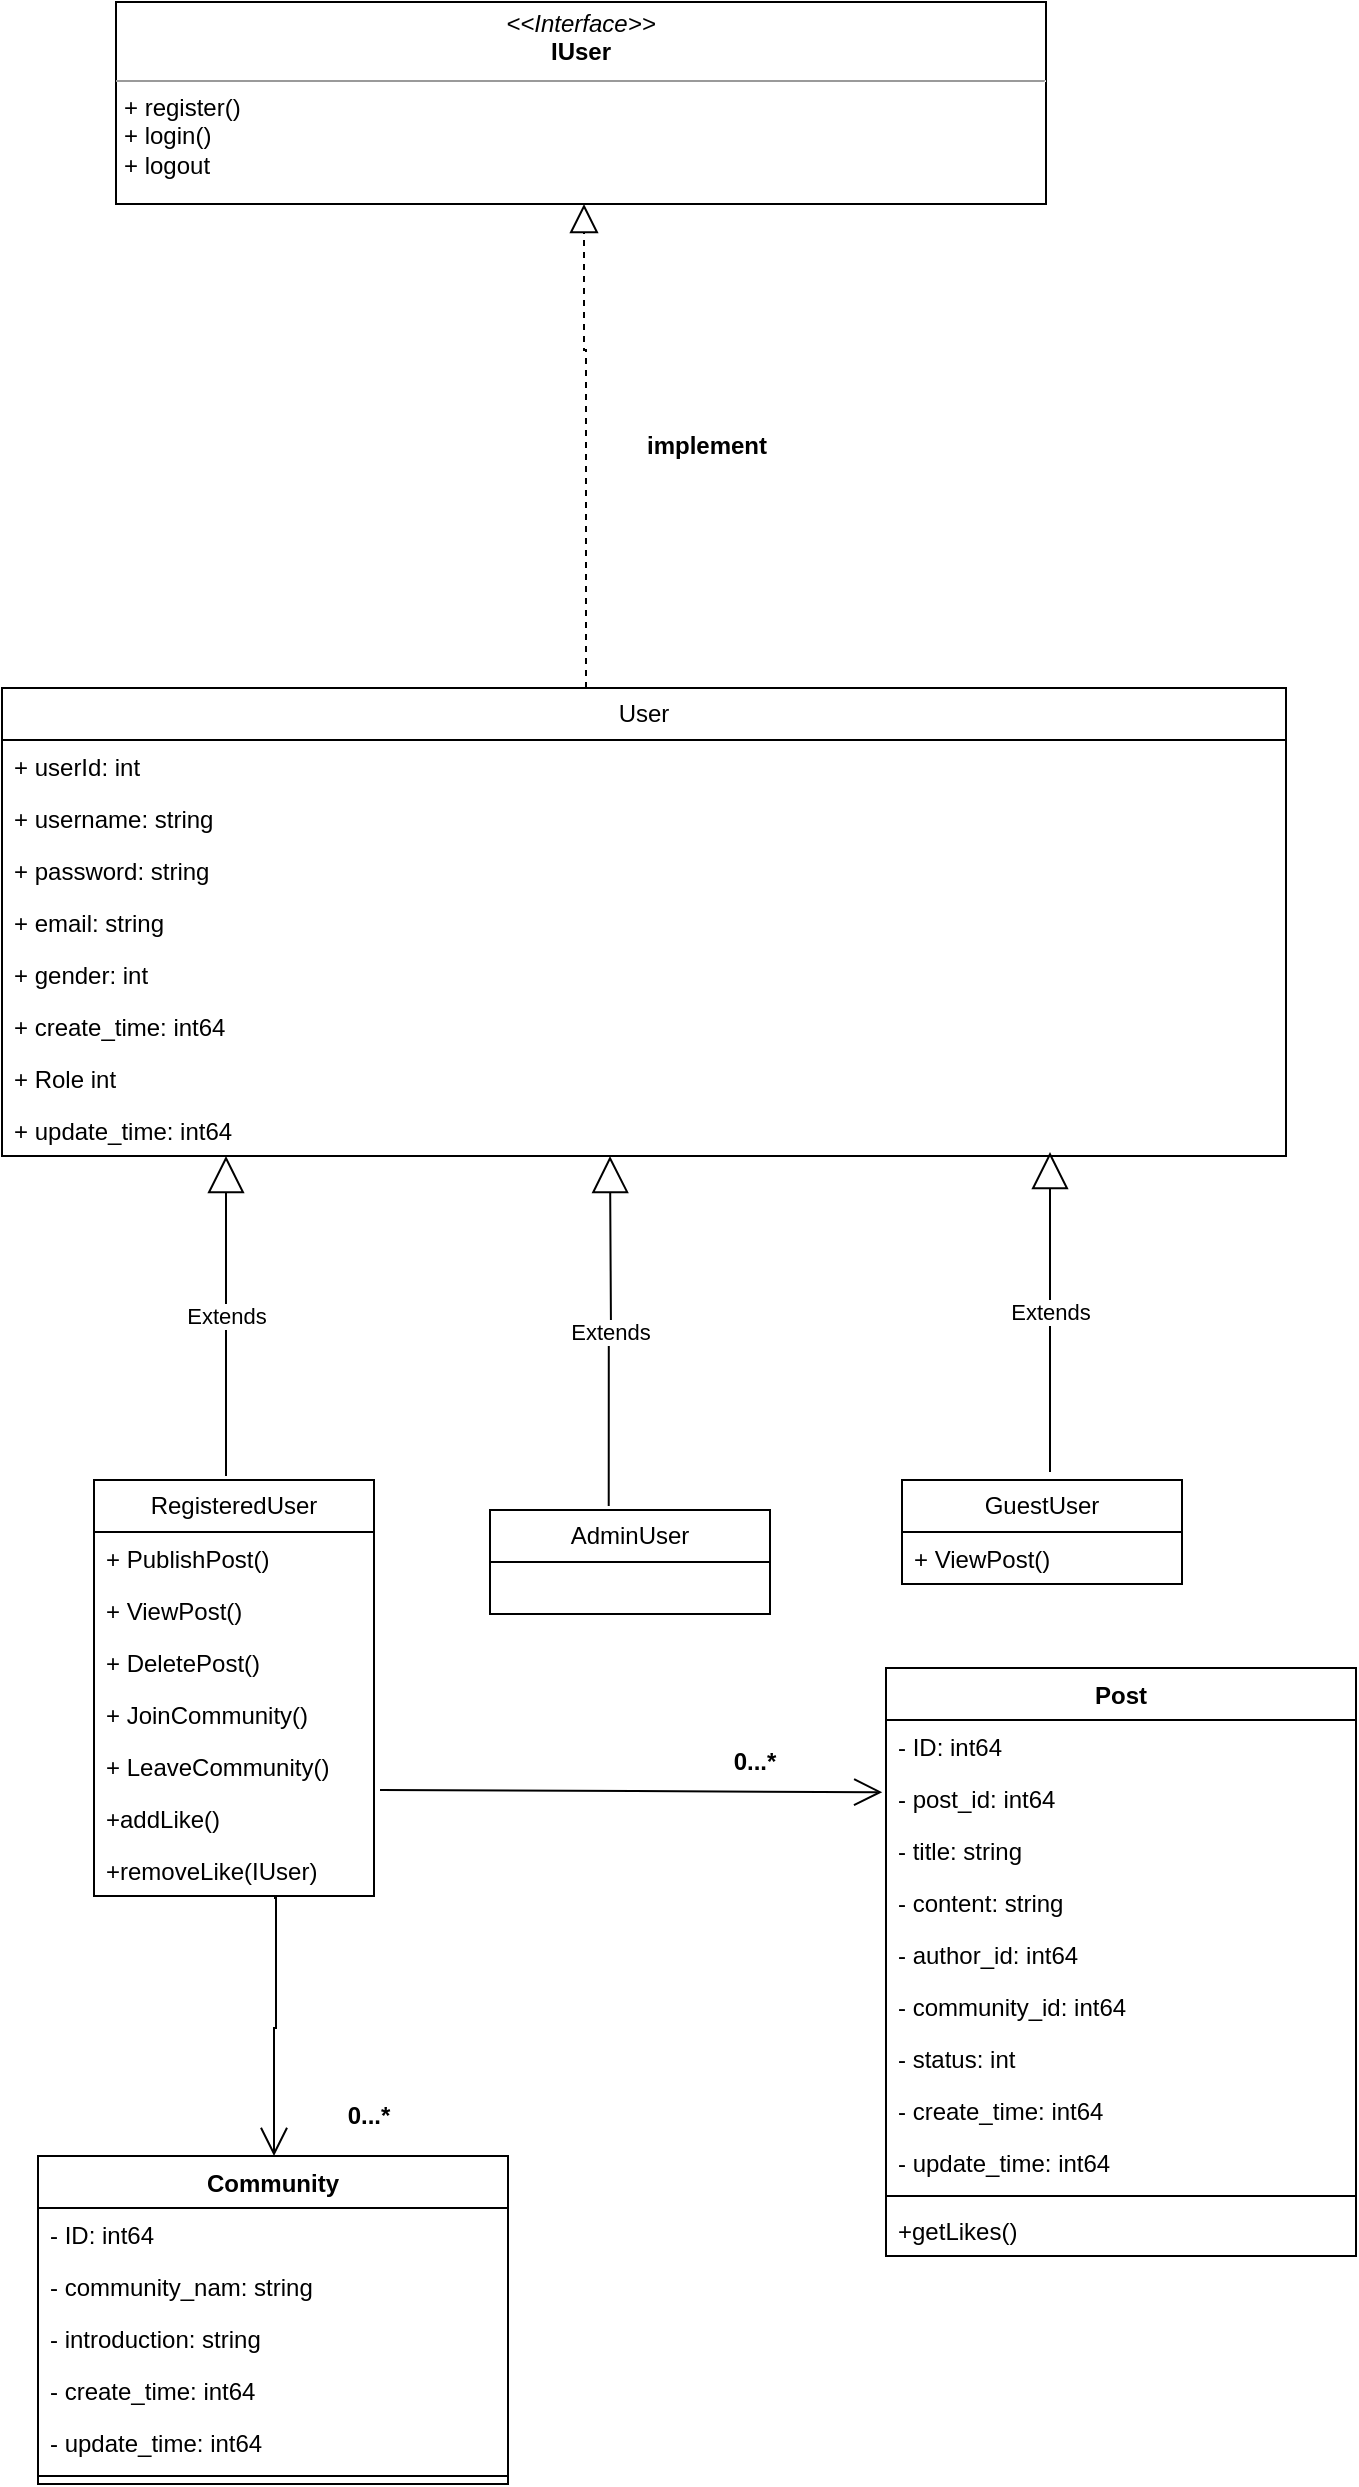 <mxfile version="22.1.8" type="github">
  <diagram name="第 1 页" id="l2h5RdTjPwFaGFu6QY_Q">
    <mxGraphModel dx="2807" dy="2298" grid="0" gridSize="10" guides="1" tooltips="1" connect="1" arrows="1" fold="1" page="0" pageScale="1" pageWidth="827" pageHeight="1169" math="0" shadow="0">
      <root>
        <mxCell id="0" />
        <mxCell id="1" parent="0" />
        <mxCell id="Rwh71tuua4qRM5UcR0Sb-6" value=" RegisteredUser " style="swimlane;fontStyle=0;childLayout=stackLayout;horizontal=1;startSize=26;fillColor=none;horizontalStack=0;resizeParent=1;resizeParentMax=0;resizeLast=0;collapsible=1;marginBottom=0;whiteSpace=wrap;html=1;" vertex="1" parent="1">
          <mxGeometry x="-55" y="114" width="140" height="208" as="geometry" />
        </mxCell>
        <mxCell id="Rwh71tuua4qRM5UcR0Sb-54" value="+ PublishPost()" style="text;strokeColor=none;fillColor=none;align=left;verticalAlign=top;spacingLeft=4;spacingRight=4;overflow=hidden;rotatable=0;points=[[0,0.5],[1,0.5]];portConstraint=eastwest;whiteSpace=wrap;html=1;" vertex="1" parent="Rwh71tuua4qRM5UcR0Sb-6">
          <mxGeometry y="26" width="140" height="26" as="geometry" />
        </mxCell>
        <mxCell id="Rwh71tuua4qRM5UcR0Sb-74" value="+ ViewPost()" style="text;strokeColor=none;fillColor=none;align=left;verticalAlign=top;spacingLeft=4;spacingRight=4;overflow=hidden;rotatable=0;points=[[0,0.5],[1,0.5]];portConstraint=eastwest;whiteSpace=wrap;html=1;" vertex="1" parent="Rwh71tuua4qRM5UcR0Sb-6">
          <mxGeometry y="52" width="140" height="26" as="geometry" />
        </mxCell>
        <mxCell id="Rwh71tuua4qRM5UcR0Sb-73" value="+ DeletePost()" style="text;strokeColor=none;fillColor=none;align=left;verticalAlign=top;spacingLeft=4;spacingRight=4;overflow=hidden;rotatable=0;points=[[0,0.5],[1,0.5]];portConstraint=eastwest;whiteSpace=wrap;html=1;" vertex="1" parent="Rwh71tuua4qRM5UcR0Sb-6">
          <mxGeometry y="78" width="140" height="26" as="geometry" />
        </mxCell>
        <mxCell id="Rwh71tuua4qRM5UcR0Sb-50" value="+ JoinCommunity()" style="text;strokeColor=none;fillColor=none;align=left;verticalAlign=top;spacingLeft=4;spacingRight=4;overflow=hidden;rotatable=0;points=[[0,0.5],[1,0.5]];portConstraint=eastwest;whiteSpace=wrap;html=1;" vertex="1" parent="Rwh71tuua4qRM5UcR0Sb-6">
          <mxGeometry y="104" width="140" height="26" as="geometry" />
        </mxCell>
        <mxCell id="Rwh71tuua4qRM5UcR0Sb-75" value="+ LeaveCommunity()" style="text;strokeColor=none;fillColor=none;align=left;verticalAlign=top;spacingLeft=4;spacingRight=4;overflow=hidden;rotatable=0;points=[[0,0.5],[1,0.5]];portConstraint=eastwest;whiteSpace=wrap;html=1;" vertex="1" parent="Rwh71tuua4qRM5UcR0Sb-6">
          <mxGeometry y="130" width="140" height="26" as="geometry" />
        </mxCell>
        <mxCell id="Rwh71tuua4qRM5UcR0Sb-71" value="+addLike()" style="text;strokeColor=none;fillColor=none;align=left;verticalAlign=top;spacingLeft=4;spacingRight=4;overflow=hidden;rotatable=0;points=[[0,0.5],[1,0.5]];portConstraint=eastwest;whiteSpace=wrap;html=1;" vertex="1" parent="Rwh71tuua4qRM5UcR0Sb-6">
          <mxGeometry y="156" width="140" height="26" as="geometry" />
        </mxCell>
        <mxCell id="Rwh71tuua4qRM5UcR0Sb-70" value="+removeLike(IUser)" style="text;strokeColor=none;fillColor=none;align=left;verticalAlign=top;spacingLeft=4;spacingRight=4;overflow=hidden;rotatable=0;points=[[0,0.5],[1,0.5]];portConstraint=eastwest;whiteSpace=wrap;html=1;" vertex="1" parent="Rwh71tuua4qRM5UcR0Sb-6">
          <mxGeometry y="182" width="140" height="26" as="geometry" />
        </mxCell>
        <mxCell id="Rwh71tuua4qRM5UcR0Sb-10" value="AdminUser      " style="swimlane;fontStyle=0;childLayout=stackLayout;horizontal=1;startSize=26;fillColor=none;horizontalStack=0;resizeParent=1;resizeParentMax=0;resizeLast=0;collapsible=1;marginBottom=0;whiteSpace=wrap;html=1;" vertex="1" parent="1">
          <mxGeometry x="143" y="129" width="140" height="52" as="geometry" />
        </mxCell>
        <mxCell id="Rwh71tuua4qRM5UcR0Sb-14" value="&lt;p style=&quot;margin:0px;margin-top:4px;text-align:center;&quot;&gt;&lt;i&gt;&amp;lt;&amp;lt;Interface&amp;gt;&amp;gt;&lt;/i&gt;&lt;br&gt;&lt;b&gt;IUser&lt;/b&gt;&lt;/p&gt;&lt;hr size=&quot;1&quot;&gt;&lt;p style=&quot;margin:0px;margin-left:4px;&quot;&gt;+&amp;nbsp;register()&lt;br&gt;+ login()&lt;/p&gt;&lt;p style=&quot;margin:0px;margin-left:4px;&quot;&gt;+ logout&lt;br&gt;&lt;/p&gt;" style="verticalAlign=top;align=left;overflow=fill;fontSize=12;fontFamily=Helvetica;html=1;whiteSpace=wrap;" vertex="1" parent="1">
          <mxGeometry x="-44" y="-625" width="465" height="101" as="geometry" />
        </mxCell>
        <mxCell id="Rwh71tuua4qRM5UcR0Sb-23" value="Community   " style="swimlane;fontStyle=1;align=center;verticalAlign=top;childLayout=stackLayout;horizontal=1;startSize=26;horizontalStack=0;resizeParent=1;resizeParentMax=0;resizeLast=0;collapsible=1;marginBottom=0;whiteSpace=wrap;html=1;" vertex="1" parent="1">
          <mxGeometry x="-83" y="452" width="235" height="164" as="geometry" />
        </mxCell>
        <mxCell id="Rwh71tuua4qRM5UcR0Sb-24" value="- ID: int64" style="text;strokeColor=none;fillColor=none;align=left;verticalAlign=top;spacingLeft=4;spacingRight=4;overflow=hidden;rotatable=0;points=[[0,0.5],[1,0.5]];portConstraint=eastwest;whiteSpace=wrap;html=1;" vertex="1" parent="Rwh71tuua4qRM5UcR0Sb-23">
          <mxGeometry y="26" width="235" height="26" as="geometry" />
        </mxCell>
        <mxCell id="Rwh71tuua4qRM5UcR0Sb-28" value="-&amp;nbsp;community_nam&lt;span style=&quot;background-color: initial;&quot;&gt;: string&lt;/span&gt;" style="text;strokeColor=none;fillColor=none;align=left;verticalAlign=top;spacingLeft=4;spacingRight=4;overflow=hidden;rotatable=0;points=[[0,0.5],[1,0.5]];portConstraint=eastwest;whiteSpace=wrap;html=1;" vertex="1" parent="Rwh71tuua4qRM5UcR0Sb-23">
          <mxGeometry y="52" width="235" height="26" as="geometry" />
        </mxCell>
        <mxCell id="Rwh71tuua4qRM5UcR0Sb-29" value="-&amp;nbsp;introduction&lt;span style=&quot;background-color: initial;&quot;&gt;: string&lt;/span&gt;" style="text;strokeColor=none;fillColor=none;align=left;verticalAlign=top;spacingLeft=4;spacingRight=4;overflow=hidden;rotatable=0;points=[[0,0.5],[1,0.5]];portConstraint=eastwest;whiteSpace=wrap;html=1;" vertex="1" parent="Rwh71tuua4qRM5UcR0Sb-23">
          <mxGeometry y="78" width="235" height="26" as="geometry" />
        </mxCell>
        <mxCell id="Rwh71tuua4qRM5UcR0Sb-30" value="-&amp;nbsp;create_time&lt;span style=&quot;background-color: initial;&quot;&gt;: int64&lt;/span&gt;" style="text;strokeColor=none;fillColor=none;align=left;verticalAlign=top;spacingLeft=4;spacingRight=4;overflow=hidden;rotatable=0;points=[[0,0.5],[1,0.5]];portConstraint=eastwest;whiteSpace=wrap;html=1;" vertex="1" parent="Rwh71tuua4qRM5UcR0Sb-23">
          <mxGeometry y="104" width="235" height="26" as="geometry" />
        </mxCell>
        <mxCell id="Rwh71tuua4qRM5UcR0Sb-32" value="-&amp;nbsp;update_time&lt;span style=&quot;background-color: initial;&quot;&gt;:&amp;nbsp;&lt;/span&gt;int64" style="text;strokeColor=none;fillColor=none;align=left;verticalAlign=top;spacingLeft=4;spacingRight=4;overflow=hidden;rotatable=0;points=[[0,0.5],[1,0.5]];portConstraint=eastwest;whiteSpace=wrap;html=1;" vertex="1" parent="Rwh71tuua4qRM5UcR0Sb-23">
          <mxGeometry y="130" width="235" height="26" as="geometry" />
        </mxCell>
        <mxCell id="Rwh71tuua4qRM5UcR0Sb-25" value="" style="line;strokeWidth=1;fillColor=none;align=left;verticalAlign=middle;spacingTop=-1;spacingLeft=3;spacingRight=3;rotatable=0;labelPosition=right;points=[];portConstraint=eastwest;strokeColor=inherit;" vertex="1" parent="Rwh71tuua4qRM5UcR0Sb-23">
          <mxGeometry y="156" width="235" height="8" as="geometry" />
        </mxCell>
        <mxCell id="Rwh71tuua4qRM5UcR0Sb-37" value="Post        " style="swimlane;fontStyle=1;align=center;verticalAlign=top;childLayout=stackLayout;horizontal=1;startSize=26;horizontalStack=0;resizeParent=1;resizeParentMax=0;resizeLast=0;collapsible=1;marginBottom=0;whiteSpace=wrap;html=1;" vertex="1" parent="1">
          <mxGeometry x="341" y="208" width="235" height="294" as="geometry" />
        </mxCell>
        <mxCell id="Rwh71tuua4qRM5UcR0Sb-38" value="- ID: int64" style="text;strokeColor=none;fillColor=none;align=left;verticalAlign=top;spacingLeft=4;spacingRight=4;overflow=hidden;rotatable=0;points=[[0,0.5],[1,0.5]];portConstraint=eastwest;whiteSpace=wrap;html=1;" vertex="1" parent="Rwh71tuua4qRM5UcR0Sb-37">
          <mxGeometry y="26" width="235" height="26" as="geometry" />
        </mxCell>
        <mxCell id="Rwh71tuua4qRM5UcR0Sb-39" value="-&amp;nbsp;post_id&lt;span style=&quot;background-color: initial;&quot;&gt;: int64&lt;/span&gt;" style="text;strokeColor=none;fillColor=none;align=left;verticalAlign=top;spacingLeft=4;spacingRight=4;overflow=hidden;rotatable=0;points=[[0,0.5],[1,0.5]];portConstraint=eastwest;whiteSpace=wrap;html=1;" vertex="1" parent="Rwh71tuua4qRM5UcR0Sb-37">
          <mxGeometry y="52" width="235" height="26" as="geometry" />
        </mxCell>
        <mxCell id="Rwh71tuua4qRM5UcR0Sb-40" value="-&amp;nbsp;title&lt;span style=&quot;background-color: initial;&quot;&gt;: string&lt;/span&gt;" style="text;strokeColor=none;fillColor=none;align=left;verticalAlign=top;spacingLeft=4;spacingRight=4;overflow=hidden;rotatable=0;points=[[0,0.5],[1,0.5]];portConstraint=eastwest;whiteSpace=wrap;html=1;" vertex="1" parent="Rwh71tuua4qRM5UcR0Sb-37">
          <mxGeometry y="78" width="235" height="26" as="geometry" />
        </mxCell>
        <mxCell id="Rwh71tuua4qRM5UcR0Sb-41" value="-&amp;nbsp;content&lt;span style=&quot;background-color: initial;&quot;&gt;: string&lt;/span&gt;" style="text;strokeColor=none;fillColor=none;align=left;verticalAlign=top;spacingLeft=4;spacingRight=4;overflow=hidden;rotatable=0;points=[[0,0.5],[1,0.5]];portConstraint=eastwest;whiteSpace=wrap;html=1;" vertex="1" parent="Rwh71tuua4qRM5UcR0Sb-37">
          <mxGeometry y="104" width="235" height="26" as="geometry" />
        </mxCell>
        <mxCell id="Rwh71tuua4qRM5UcR0Sb-42" value="-&amp;nbsp;author_id&lt;span style=&quot;background-color: initial;&quot;&gt;:&amp;nbsp;&lt;/span&gt;&lt;span style=&quot;background-color: initial;&quot;&gt;int64&lt;/span&gt;" style="text;strokeColor=none;fillColor=none;align=left;verticalAlign=top;spacingLeft=4;spacingRight=4;overflow=hidden;rotatable=0;points=[[0,0.5],[1,0.5]];portConstraint=eastwest;whiteSpace=wrap;html=1;" vertex="1" parent="Rwh71tuua4qRM5UcR0Sb-37">
          <mxGeometry y="130" width="235" height="26" as="geometry" />
        </mxCell>
        <mxCell id="Rwh71tuua4qRM5UcR0Sb-46" value="-&amp;nbsp;community_id&lt;span style=&quot;background-color: initial;&quot;&gt;:&amp;nbsp;&lt;/span&gt;int64" style="text;strokeColor=none;fillColor=none;align=left;verticalAlign=top;spacingLeft=4;spacingRight=4;overflow=hidden;rotatable=0;points=[[0,0.5],[1,0.5]];portConstraint=eastwest;whiteSpace=wrap;html=1;" vertex="1" parent="Rwh71tuua4qRM5UcR0Sb-37">
          <mxGeometry y="156" width="235" height="26" as="geometry" />
        </mxCell>
        <mxCell id="Rwh71tuua4qRM5UcR0Sb-47" value="-&amp;nbsp;status&lt;span style=&quot;background-color: initial;&quot;&gt;: int&lt;/span&gt;" style="text;strokeColor=none;fillColor=none;align=left;verticalAlign=top;spacingLeft=4;spacingRight=4;overflow=hidden;rotatable=0;points=[[0,0.5],[1,0.5]];portConstraint=eastwest;whiteSpace=wrap;html=1;" vertex="1" parent="Rwh71tuua4qRM5UcR0Sb-37">
          <mxGeometry y="182" width="235" height="26" as="geometry" />
        </mxCell>
        <mxCell id="Rwh71tuua4qRM5UcR0Sb-48" value="-&amp;nbsp;create_time&lt;span style=&quot;background-color: initial;&quot;&gt;: int64&lt;/span&gt;" style="text;strokeColor=none;fillColor=none;align=left;verticalAlign=top;spacingLeft=4;spacingRight=4;overflow=hidden;rotatable=0;points=[[0,0.5],[1,0.5]];portConstraint=eastwest;whiteSpace=wrap;html=1;" vertex="1" parent="Rwh71tuua4qRM5UcR0Sb-37">
          <mxGeometry y="208" width="235" height="26" as="geometry" />
        </mxCell>
        <mxCell id="Rwh71tuua4qRM5UcR0Sb-49" value="-&amp;nbsp;update_time&lt;span style=&quot;background-color: initial;&quot;&gt;:&amp;nbsp;&lt;/span&gt;int64" style="text;strokeColor=none;fillColor=none;align=left;verticalAlign=top;spacingLeft=4;spacingRight=4;overflow=hidden;rotatable=0;points=[[0,0.5],[1,0.5]];portConstraint=eastwest;whiteSpace=wrap;html=1;" vertex="1" parent="Rwh71tuua4qRM5UcR0Sb-37">
          <mxGeometry y="234" width="235" height="26" as="geometry" />
        </mxCell>
        <mxCell id="Rwh71tuua4qRM5UcR0Sb-43" value="" style="line;strokeWidth=1;fillColor=none;align=left;verticalAlign=middle;spacingTop=-1;spacingLeft=3;spacingRight=3;rotatable=0;labelPosition=right;points=[];portConstraint=eastwest;strokeColor=inherit;" vertex="1" parent="Rwh71tuua4qRM5UcR0Sb-37">
          <mxGeometry y="260" width="235" height="8" as="geometry" />
        </mxCell>
        <mxCell id="Rwh71tuua4qRM5UcR0Sb-53" value="+getLikes() " style="text;strokeColor=none;fillColor=none;align=left;verticalAlign=top;spacingLeft=4;spacingRight=4;overflow=hidden;rotatable=0;points=[[0,0.5],[1,0.5]];portConstraint=eastwest;whiteSpace=wrap;html=1;" vertex="1" parent="Rwh71tuua4qRM5UcR0Sb-37">
          <mxGeometry y="268" width="235" height="26" as="geometry" />
        </mxCell>
        <mxCell id="Rwh71tuua4qRM5UcR0Sb-58" value="GuestUser" style="swimlane;fontStyle=0;childLayout=stackLayout;horizontal=1;startSize=26;fillColor=none;horizontalStack=0;resizeParent=1;resizeParentMax=0;resizeLast=0;collapsible=1;marginBottom=0;whiteSpace=wrap;html=1;" vertex="1" parent="1">
          <mxGeometry x="349" y="114" width="140" height="52" as="geometry" />
        </mxCell>
        <mxCell id="Rwh71tuua4qRM5UcR0Sb-72" value="+ ViewPost()" style="text;strokeColor=none;fillColor=none;align=left;verticalAlign=top;spacingLeft=4;spacingRight=4;overflow=hidden;rotatable=0;points=[[0,0.5],[1,0.5]];portConstraint=eastwest;whiteSpace=wrap;html=1;" vertex="1" parent="Rwh71tuua4qRM5UcR0Sb-58">
          <mxGeometry y="26" width="140" height="26" as="geometry" />
        </mxCell>
        <mxCell id="Rwh71tuua4qRM5UcR0Sb-68" value="Extends" style="endArrow=block;endSize=16;endFill=0;html=1;rounded=0;edgeStyle=orthogonalEdgeStyle;exitX=0.424;exitY=-0.039;exitDx=0;exitDy=0;exitPerimeter=0;entryX=0.072;entryY=0.996;entryDx=0;entryDy=0;entryPerimeter=0;" edge="1" parent="1" source="Rwh71tuua4qRM5UcR0Sb-10">
          <mxGeometry width="160" relative="1" as="geometry">
            <mxPoint x="202" y="39" as="sourcePoint" />
            <mxPoint x="203" y="-48" as="targetPoint" />
          </mxGeometry>
        </mxCell>
        <mxCell id="Rwh71tuua4qRM5UcR0Sb-80" value="" style="endArrow=open;endFill=1;endSize=12;html=1;rounded=0;edgeStyle=orthogonalEdgeStyle;" edge="1" parent="1" target="Rwh71tuua4qRM5UcR0Sb-23">
          <mxGeometry width="160" relative="1" as="geometry">
            <mxPoint x="35" y="323" as="sourcePoint" />
            <mxPoint x="204" y="277" as="targetPoint" />
            <Array as="points">
              <mxPoint x="36" y="323" />
              <mxPoint x="36" y="388" />
              <mxPoint x="35" y="388" />
            </Array>
          </mxGeometry>
        </mxCell>
        <mxCell id="Rwh71tuua4qRM5UcR0Sb-82" value="0...*" style="text;align=center;fontStyle=1;verticalAlign=middle;spacingLeft=3;spacingRight=3;strokeColor=none;rotatable=0;points=[[0,0.5],[1,0.5]];portConstraint=eastwest;html=1;" vertex="1" parent="1">
          <mxGeometry x="42" y="419" width="80" height="26" as="geometry" />
        </mxCell>
        <mxCell id="Rwh71tuua4qRM5UcR0Sb-83" value="" style="endArrow=open;endFill=1;endSize=12;html=1;rounded=0;edgeStyle=orthogonalEdgeStyle;entryX=-0.008;entryY=0.389;entryDx=0;entryDy=0;entryPerimeter=0;" edge="1" parent="1" target="Rwh71tuua4qRM5UcR0Sb-39">
          <mxGeometry width="160" relative="1" as="geometry">
            <mxPoint x="88" y="269" as="sourcePoint" />
            <mxPoint x="248" y="269" as="targetPoint" />
          </mxGeometry>
        </mxCell>
        <mxCell id="Rwh71tuua4qRM5UcR0Sb-84" value="0...*" style="text;align=center;fontStyle=1;verticalAlign=middle;spacingLeft=3;spacingRight=3;strokeColor=none;rotatable=0;points=[[0,0.5],[1,0.5]];portConstraint=eastwest;html=1;" vertex="1" parent="1">
          <mxGeometry x="235" y="242" width="80" height="26" as="geometry" />
        </mxCell>
        <mxCell id="Rwh71tuua4qRM5UcR0Sb-89" value="User" style="swimlane;fontStyle=0;childLayout=stackLayout;horizontal=1;startSize=26;fillColor=none;horizontalStack=0;resizeParent=1;resizeParentMax=0;resizeLast=0;collapsible=1;marginBottom=0;whiteSpace=wrap;html=1;" vertex="1" parent="1">
          <mxGeometry x="-101" y="-282" width="642" height="234" as="geometry" />
        </mxCell>
        <mxCell id="Rwh71tuua4qRM5UcR0Sb-90" value="+ userId: int" style="text;strokeColor=none;fillColor=none;align=left;verticalAlign=top;spacingLeft=4;spacingRight=4;overflow=hidden;rotatable=0;points=[[0,0.5],[1,0.5]];portConstraint=eastwest;whiteSpace=wrap;html=1;" vertex="1" parent="Rwh71tuua4qRM5UcR0Sb-89">
          <mxGeometry y="26" width="642" height="26" as="geometry" />
        </mxCell>
        <mxCell id="Rwh71tuua4qRM5UcR0Sb-91" value="&lt;div&gt;&lt;span style=&quot;background-color: initial;&quot;&gt;+ username: string&lt;/span&gt;&lt;br&gt;&lt;/div&gt;" style="text;strokeColor=none;fillColor=none;align=left;verticalAlign=top;spacingLeft=4;spacingRight=4;overflow=hidden;rotatable=0;points=[[0,0.5],[1,0.5]];portConstraint=eastwest;whiteSpace=wrap;html=1;" vertex="1" parent="Rwh71tuua4qRM5UcR0Sb-89">
          <mxGeometry y="52" width="642" height="26" as="geometry" />
        </mxCell>
        <mxCell id="Rwh71tuua4qRM5UcR0Sb-92" value="+ password: string" style="text;strokeColor=none;fillColor=none;align=left;verticalAlign=top;spacingLeft=4;spacingRight=4;overflow=hidden;rotatable=0;points=[[0,0.5],[1,0.5]];portConstraint=eastwest;whiteSpace=wrap;html=1;" vertex="1" parent="Rwh71tuua4qRM5UcR0Sb-89">
          <mxGeometry y="78" width="642" height="26" as="geometry" />
        </mxCell>
        <mxCell id="Rwh71tuua4qRM5UcR0Sb-93" value="+ email: string" style="text;strokeColor=none;fillColor=none;align=left;verticalAlign=top;spacingLeft=4;spacingRight=4;overflow=hidden;rotatable=0;points=[[0,0.5],[1,0.5]];portConstraint=eastwest;whiteSpace=wrap;html=1;" vertex="1" parent="Rwh71tuua4qRM5UcR0Sb-89">
          <mxGeometry y="104" width="642" height="26" as="geometry" />
        </mxCell>
        <mxCell id="Rwh71tuua4qRM5UcR0Sb-95" value="+ gender: int" style="text;strokeColor=none;fillColor=none;align=left;verticalAlign=top;spacingLeft=4;spacingRight=4;overflow=hidden;rotatable=0;points=[[0,0.5],[1,0.5]];portConstraint=eastwest;whiteSpace=wrap;html=1;" vertex="1" parent="Rwh71tuua4qRM5UcR0Sb-89">
          <mxGeometry y="130" width="642" height="26" as="geometry" />
        </mxCell>
        <mxCell id="Rwh71tuua4qRM5UcR0Sb-98" value="+ create_time: int64" style="text;strokeColor=none;fillColor=none;align=left;verticalAlign=top;spacingLeft=4;spacingRight=4;overflow=hidden;rotatable=0;points=[[0,0.5],[1,0.5]];portConstraint=eastwest;whiteSpace=wrap;html=1;" vertex="1" parent="Rwh71tuua4qRM5UcR0Sb-89">
          <mxGeometry y="156" width="642" height="26" as="geometry" />
        </mxCell>
        <mxCell id="Rwh71tuua4qRM5UcR0Sb-99" value="+ Role int" style="text;strokeColor=none;fillColor=none;align=left;verticalAlign=top;spacingLeft=4;spacingRight=4;overflow=hidden;rotatable=0;points=[[0,0.5],[1,0.5]];portConstraint=eastwest;whiteSpace=wrap;html=1;" vertex="1" parent="Rwh71tuua4qRM5UcR0Sb-89">
          <mxGeometry y="182" width="642" height="26" as="geometry" />
        </mxCell>
        <mxCell id="Rwh71tuua4qRM5UcR0Sb-97" value="+ update_time: int64" style="text;strokeColor=none;fillColor=none;align=left;verticalAlign=top;spacingLeft=4;spacingRight=4;overflow=hidden;rotatable=0;points=[[0,0.5],[1,0.5]];portConstraint=eastwest;whiteSpace=wrap;html=1;" vertex="1" parent="Rwh71tuua4qRM5UcR0Sb-89">
          <mxGeometry y="208" width="642" height="26" as="geometry" />
        </mxCell>
        <mxCell id="Rwh71tuua4qRM5UcR0Sb-103" value="" style="endArrow=block;dashed=1;endFill=0;endSize=12;html=1;rounded=0;edgeStyle=orthogonalEdgeStyle;" edge="1" parent="1">
          <mxGeometry width="160" relative="1" as="geometry">
            <mxPoint x="191" y="-282" as="sourcePoint" />
            <mxPoint x="190" y="-524" as="targetPoint" />
            <Array as="points">
              <mxPoint x="190" y="-451" />
            </Array>
          </mxGeometry>
        </mxCell>
        <mxCell id="Rwh71tuua4qRM5UcR0Sb-107" value="Extends" style="endArrow=block;endSize=16;endFill=0;html=1;rounded=0;edgeStyle=orthogonalEdgeStyle;exitX=0.424;exitY=-0.039;exitDx=0;exitDy=0;exitPerimeter=0;entryX=0.072;entryY=0.996;entryDx=0;entryDy=0;entryPerimeter=0;" edge="1" parent="1">
          <mxGeometry width="160" relative="1" as="geometry">
            <mxPoint x="423" y="110" as="sourcePoint" />
            <mxPoint x="423" y="-50" as="targetPoint" />
          </mxGeometry>
        </mxCell>
        <mxCell id="Rwh71tuua4qRM5UcR0Sb-108" value="Extends" style="endArrow=block;endSize=16;endFill=0;html=1;rounded=0;edgeStyle=orthogonalEdgeStyle;exitX=0.424;exitY=-0.039;exitDx=0;exitDy=0;exitPerimeter=0;entryX=0.072;entryY=0.996;entryDx=0;entryDy=0;entryPerimeter=0;" edge="1" parent="1">
          <mxGeometry width="160" relative="1" as="geometry">
            <mxPoint x="11" y="112" as="sourcePoint" />
            <mxPoint x="11" y="-48" as="targetPoint" />
          </mxGeometry>
        </mxCell>
        <mxCell id="Rwh71tuua4qRM5UcR0Sb-110" value="implement" style="text;align=center;fontStyle=1;verticalAlign=middle;spacingLeft=3;spacingRight=3;strokeColor=none;rotatable=0;points=[[0,0.5],[1,0.5]];portConstraint=eastwest;html=1;" vertex="1" parent="1">
          <mxGeometry x="211" y="-416" width="80" height="26" as="geometry" />
        </mxCell>
      </root>
    </mxGraphModel>
  </diagram>
</mxfile>
